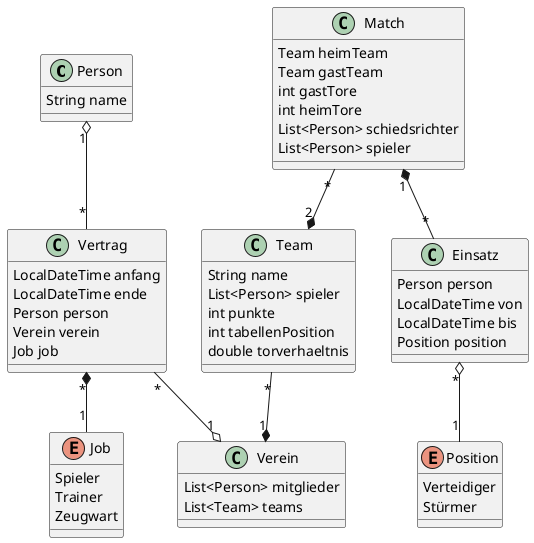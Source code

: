 @startuml
class Person{
String name
}

class Verein{
List<Person> mitglieder
List<Team> teams
}

class Vertrag {
LocalDateTime anfang
LocalDateTime ende
Person person
Verein verein
Job job
}

enum Job{
Spieler
Trainer
Zeugwart
}

class Team{
String name
List<Person> spieler
int punkte
int tabellenPosition
double torverhaeltnis
}

class Match{
Team heimTeam
Team gastTeam
int gastTore
int heimTore
List<Person> schiedsrichter
List<Person> spieler
}

class Einsatz{
Person person
LocalDateTime von
LocalDateTime bis
Position position
}

enum Position{
Verteidiger
Stürmer
}

Match "*" --* "2" Team

Match "1" *-- "*"Einsatz

Einsatz "*" o-- "1" Position

Team "*" --* "1" Verein

Person "1" o-- "*" Vertrag

Vertrag "*" --o "1" Verein

Vertrag "*" *-- "1" Job

@enduml